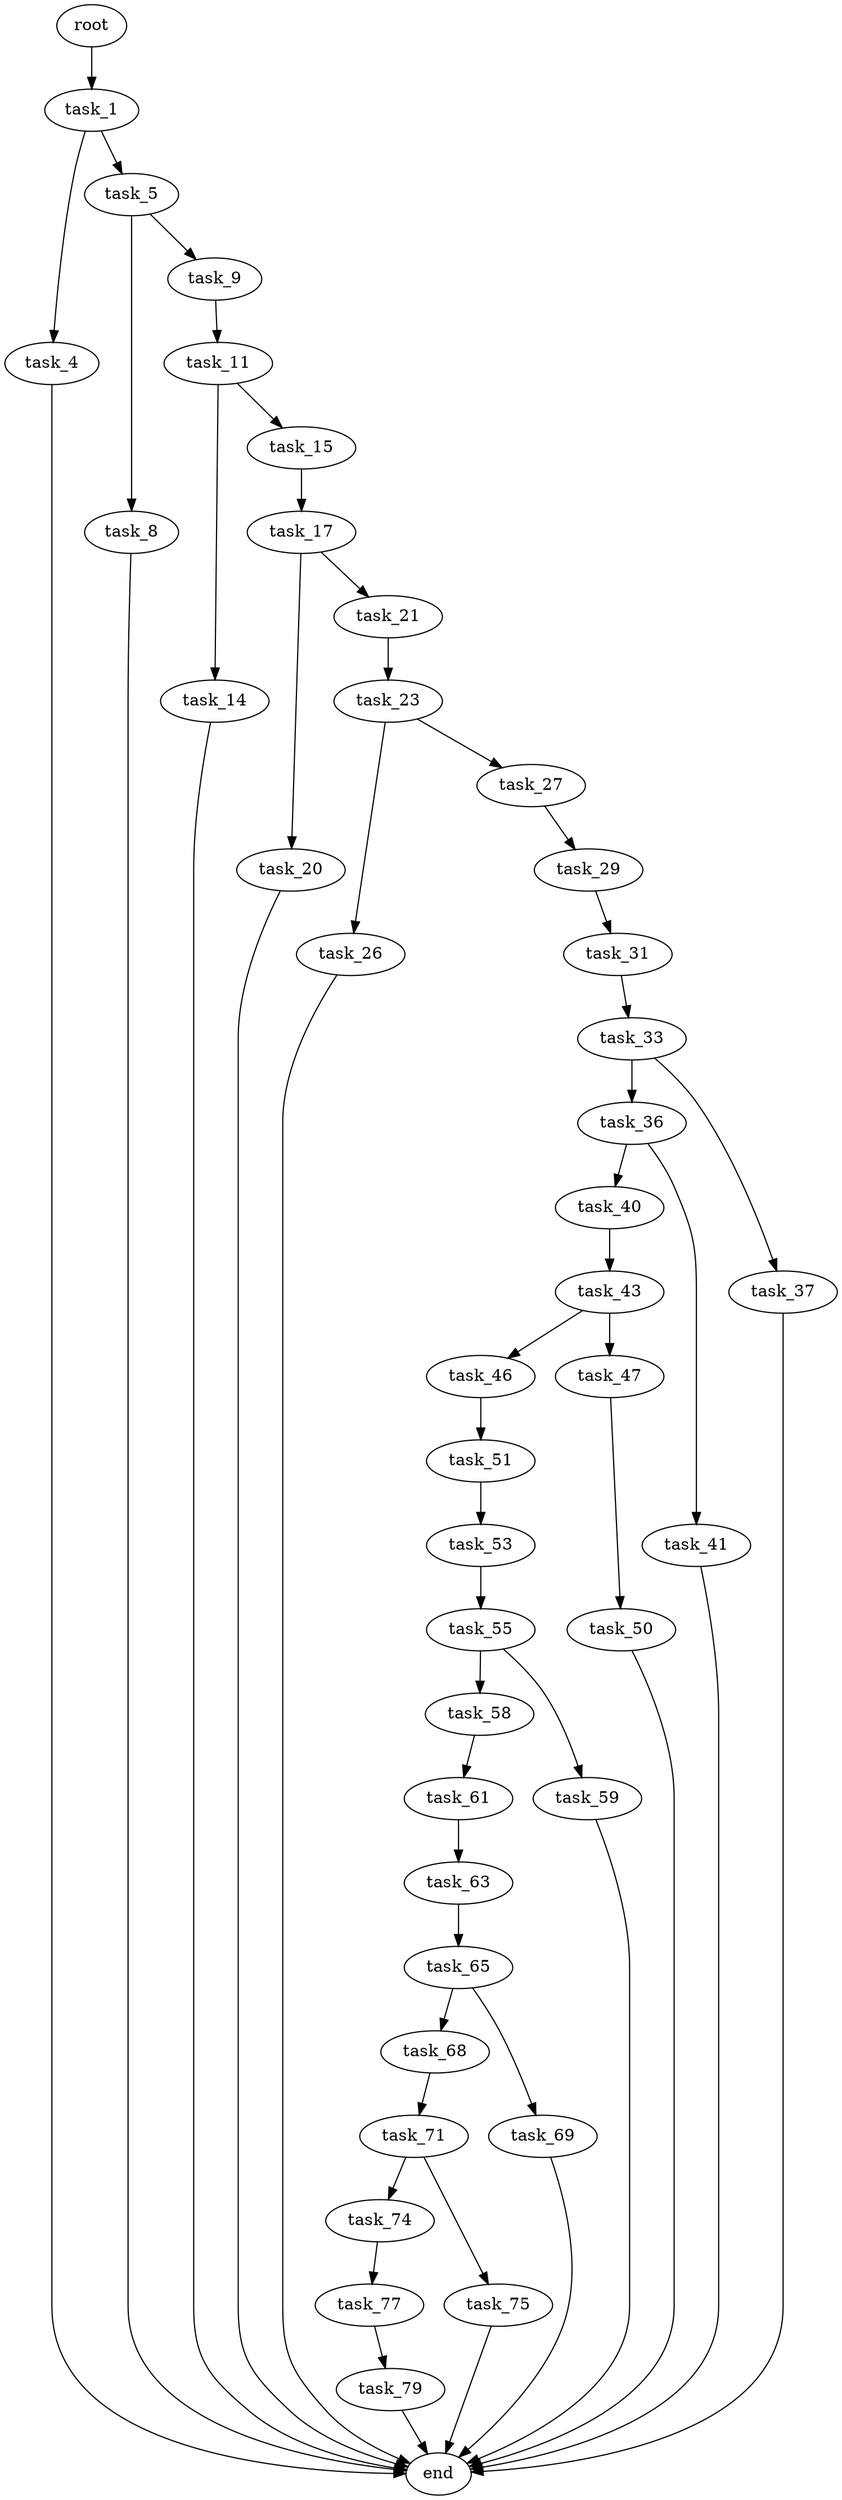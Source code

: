 digraph G {
  root [size="0.000000"];
  task_1 [size="231928233984.000000"];
  task_4 [size="20454088013.000000"];
  task_5 [size="8589934592.000000"];
  task_8 [size="644852349304.000000"];
  task_9 [size="6600063179.000000"];
  task_11 [size="134217728000.000000"];
  task_14 [size="368293445632.000000"];
  task_15 [size="549755813888.000000"];
  task_17 [size="368293445632.000000"];
  task_20 [size="28383863917.000000"];
  task_21 [size="8589934592.000000"];
  task_23 [size="26144059904.000000"];
  task_26 [size="28991029248.000000"];
  task_27 [size="5715061842.000000"];
  task_29 [size="769944240786.000000"];
  task_31 [size="368293445632.000000"];
  task_33 [size="217020384098.000000"];
  task_36 [size="231928233984.000000"];
  task_37 [size="101304026561.000000"];
  task_40 [size="11905319919.000000"];
  task_41 [size="7442447740.000000"];
  task_43 [size="2160316376.000000"];
  task_46 [size="73403722382.000000"];
  task_47 [size="1073741824000.000000"];
  task_50 [size="141627447441.000000"];
  task_51 [size="605803591515.000000"];
  task_53 [size="1652783753.000000"];
  task_55 [size="29072625706.000000"];
  task_58 [size="3495777443.000000"];
  task_59 [size="195668833380.000000"];
  task_61 [size="1075531520.000000"];
  task_63 [size="231928233984.000000"];
  task_65 [size="782757789696.000000"];
  task_68 [size="1472680253.000000"];
  task_69 [size="782757789696.000000"];
  task_71 [size="6850560150.000000"];
  task_74 [size="5959799226.000000"];
  task_75 [size="743128880577.000000"];
  task_77 [size="231928233984.000000"];
  task_79 [size="55993519556.000000"];
  end [size="0.000000"];

  root -> task_1 [size="1.000000"];
  task_1 -> task_4 [size="301989888.000000"];
  task_1 -> task_5 [size="301989888.000000"];
  task_4 -> end [size="1.000000"];
  task_5 -> task_8 [size="33554432.000000"];
  task_5 -> task_9 [size="33554432.000000"];
  task_8 -> end [size="1.000000"];
  task_9 -> task_11 [size="209715200.000000"];
  task_11 -> task_14 [size="209715200.000000"];
  task_11 -> task_15 [size="209715200.000000"];
  task_14 -> end [size="1.000000"];
  task_15 -> task_17 [size="536870912.000000"];
  task_17 -> task_20 [size="411041792.000000"];
  task_17 -> task_21 [size="411041792.000000"];
  task_20 -> end [size="1.000000"];
  task_21 -> task_23 [size="33554432.000000"];
  task_23 -> task_26 [size="33554432.000000"];
  task_23 -> task_27 [size="33554432.000000"];
  task_26 -> end [size="1.000000"];
  task_27 -> task_29 [size="679477248.000000"];
  task_29 -> task_31 [size="536870912.000000"];
  task_31 -> task_33 [size="411041792.000000"];
  task_33 -> task_36 [size="536870912.000000"];
  task_33 -> task_37 [size="536870912.000000"];
  task_36 -> task_40 [size="301989888.000000"];
  task_36 -> task_41 [size="301989888.000000"];
  task_37 -> end [size="1.000000"];
  task_40 -> task_43 [size="838860800.000000"];
  task_41 -> end [size="1.000000"];
  task_43 -> task_46 [size="134217728.000000"];
  task_43 -> task_47 [size="134217728.000000"];
  task_46 -> task_51 [size="134217728.000000"];
  task_47 -> task_50 [size="838860800.000000"];
  task_50 -> end [size="1.000000"];
  task_51 -> task_53 [size="838860800.000000"];
  task_53 -> task_55 [size="33554432.000000"];
  task_55 -> task_58 [size="134217728.000000"];
  task_55 -> task_59 [size="134217728.000000"];
  task_58 -> task_61 [size="75497472.000000"];
  task_59 -> end [size="1.000000"];
  task_61 -> task_63 [size="75497472.000000"];
  task_63 -> task_65 [size="301989888.000000"];
  task_65 -> task_68 [size="679477248.000000"];
  task_65 -> task_69 [size="679477248.000000"];
  task_68 -> task_71 [size="75497472.000000"];
  task_69 -> end [size="1.000000"];
  task_71 -> task_74 [size="411041792.000000"];
  task_71 -> task_75 [size="411041792.000000"];
  task_74 -> task_77 [size="134217728.000000"];
  task_75 -> end [size="1.000000"];
  task_77 -> task_79 [size="301989888.000000"];
  task_79 -> end [size="1.000000"];
}
